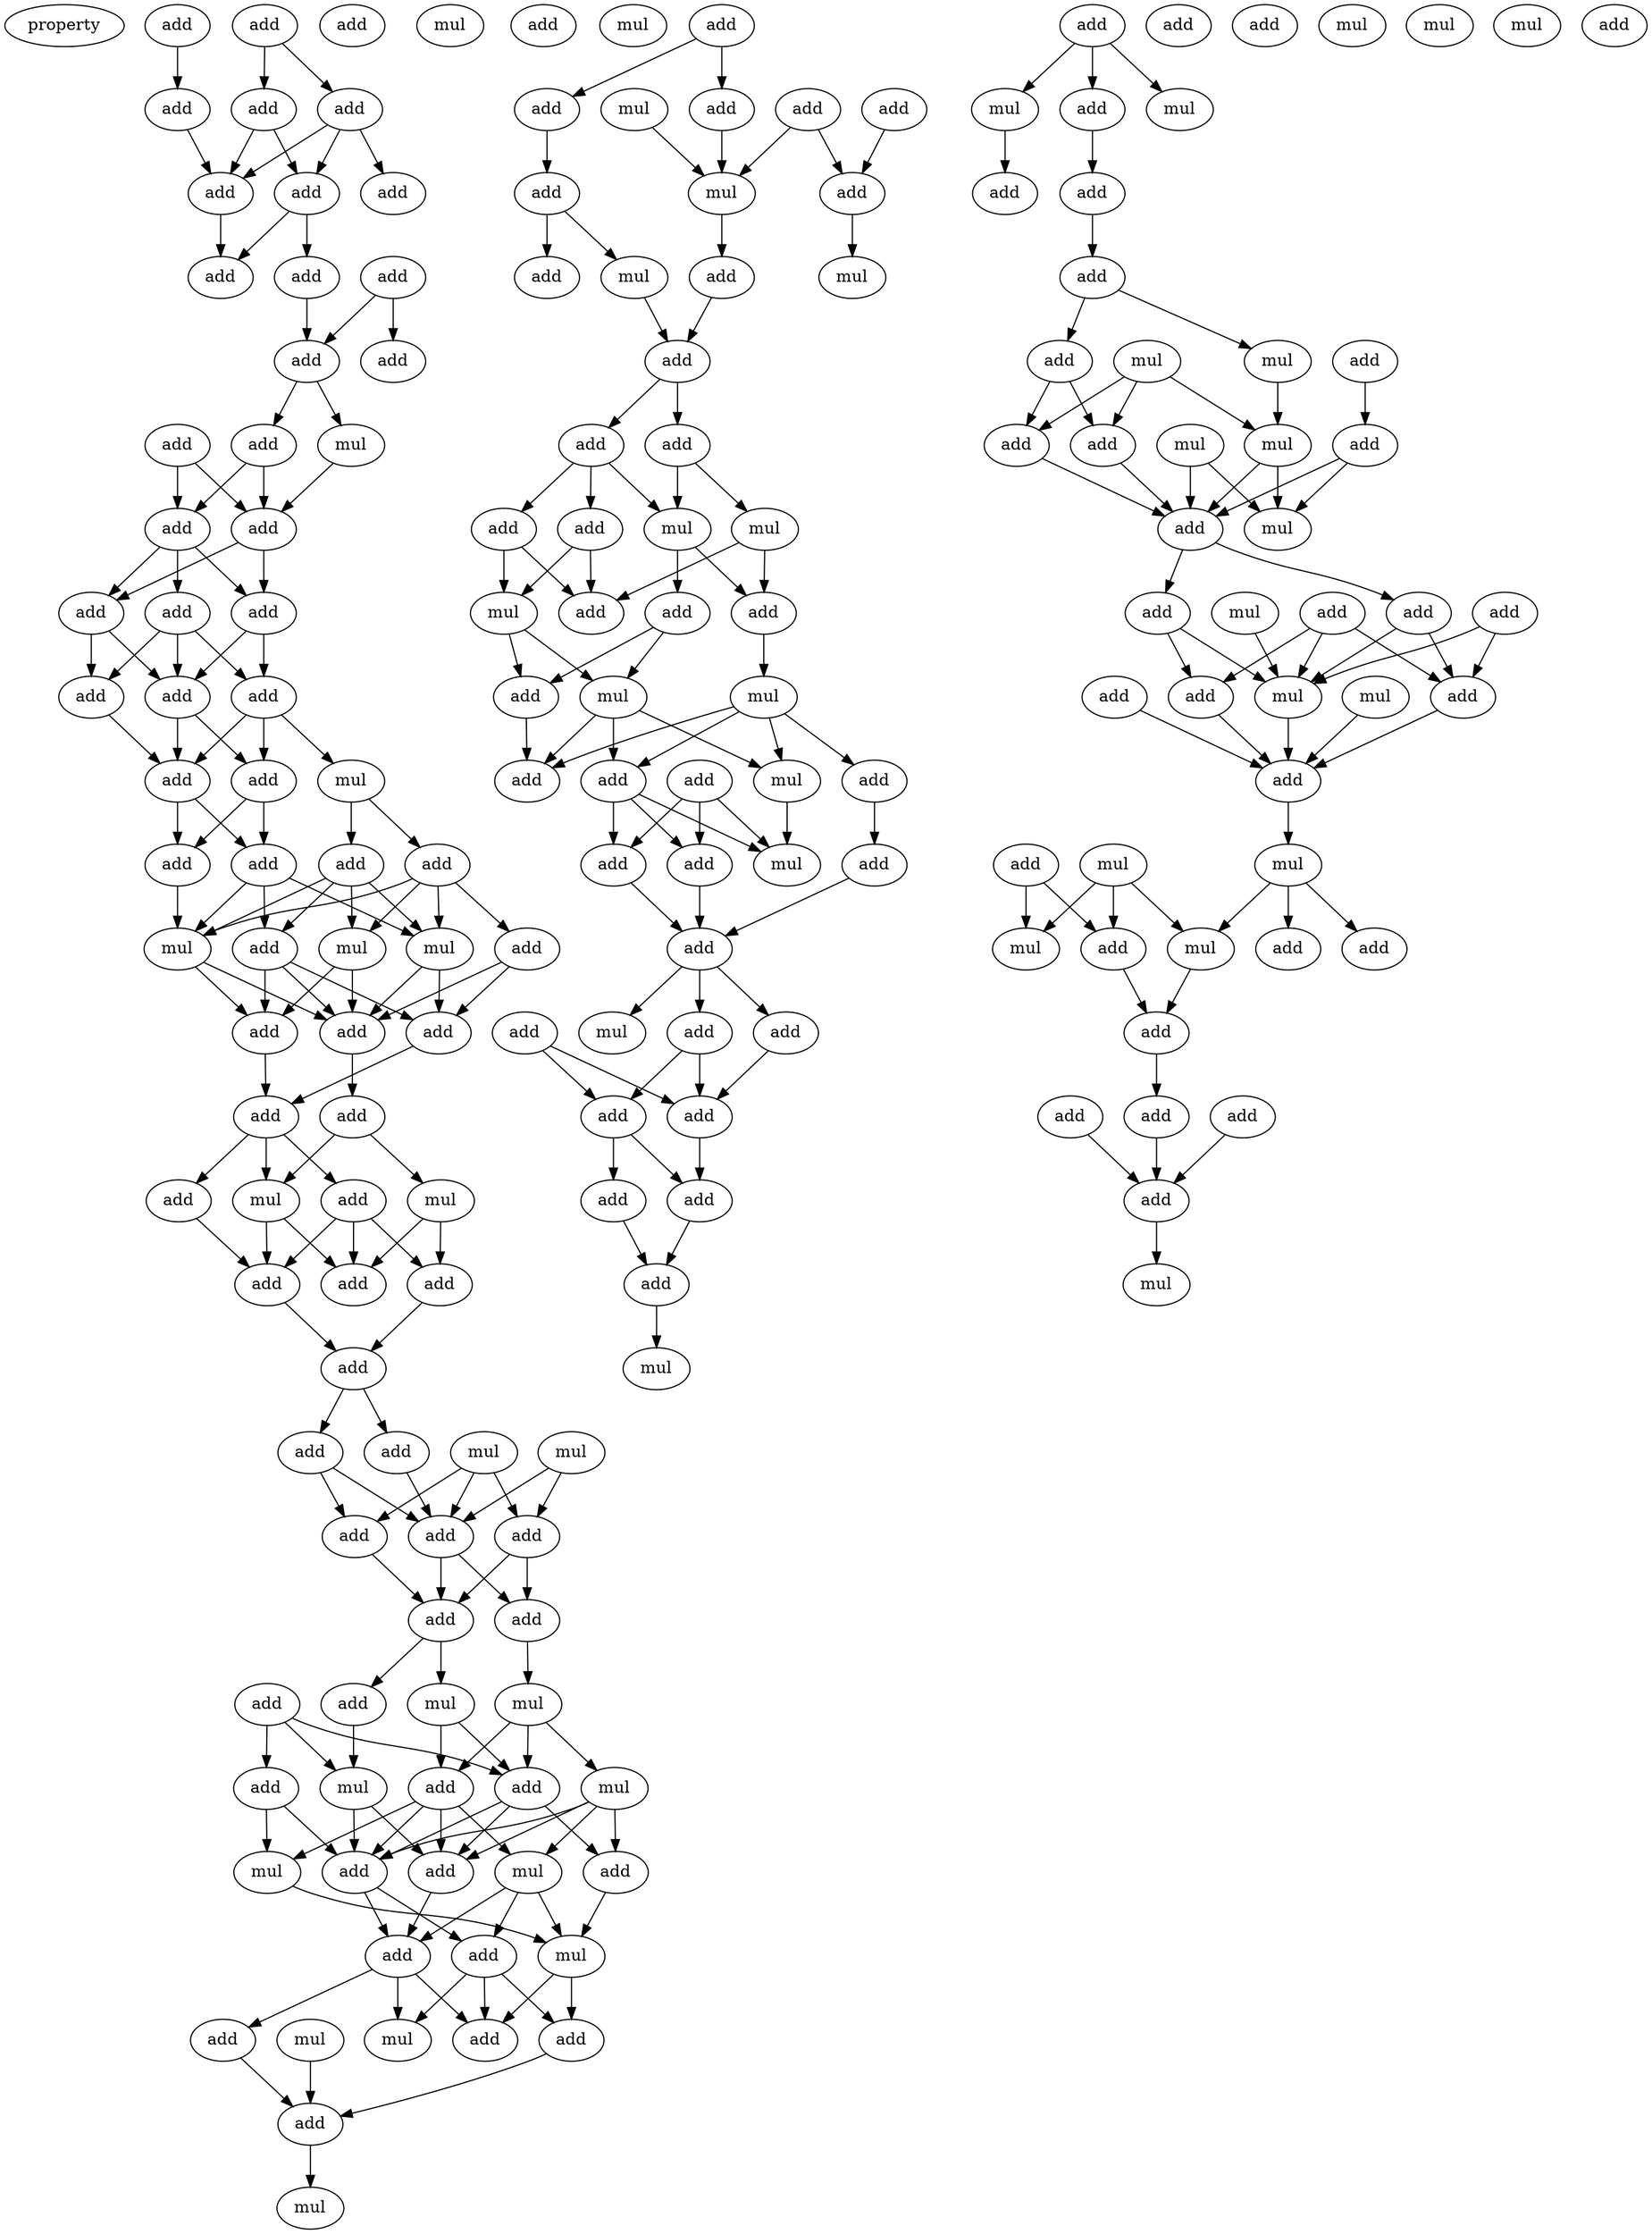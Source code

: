 digraph {
    node [fontcolor=black]
    property [mul=2,lf=1.8]
    0 [ label = add ];
    1 [ label = add ];
    2 [ label = add ];
    3 [ label = add ];
    4 [ label = add ];
    5 [ label = add ];
    6 [ label = add ];
    7 [ label = add ];
    8 [ label = add ];
    9 [ label = add ];
    10 [ label = add ];
    11 [ label = add ];
    12 [ label = add ];
    13 [ label = add ];
    14 [ label = add ];
    15 [ label = add ];
    16 [ label = mul ];
    17 [ label = add ];
    18 [ label = mul ];
    19 [ label = add ];
    20 [ label = add ];
    21 [ label = add ];
    22 [ label = add ];
    23 [ label = add ];
    24 [ label = add ];
    25 [ label = add ];
    26 [ label = add ];
    27 [ label = mul ];
    28 [ label = add ];
    29 [ label = add ];
    30 [ label = add ];
    31 [ label = add ];
    32 [ label = add ];
    33 [ label = mul ];
    34 [ label = add ];
    35 [ label = mul ];
    36 [ label = add ];
    37 [ label = mul ];
    38 [ label = add ];
    39 [ label = add ];
    40 [ label = add ];
    41 [ label = add ];
    42 [ label = add ];
    43 [ label = mul ];
    44 [ label = add ];
    45 [ label = mul ];
    46 [ label = add ];
    47 [ label = add ];
    48 [ label = add ];
    49 [ label = mul ];
    50 [ label = add ];
    51 [ label = add ];
    52 [ label = add ];
    53 [ label = add ];
    54 [ label = mul ];
    55 [ label = add ];
    56 [ label = mul ];
    57 [ label = add ];
    58 [ label = add ];
    59 [ label = add ];
    60 [ label = add ];
    61 [ label = add ];
    62 [ label = add ];
    63 [ label = add ];
    64 [ label = mul ];
    65 [ label = mul ];
    66 [ label = mul ];
    67 [ label = add ];
    68 [ label = add ];
    69 [ label = add ];
    70 [ label = mul ];
    71 [ label = add ];
    72 [ label = add ];
    73 [ label = add ];
    74 [ label = mul ];
    75 [ label = mul ];
    76 [ label = add ];
    77 [ label = add ];
    78 [ label = mul ];
    79 [ label = add ];
    80 [ label = mul ];
    81 [ label = mul ];
    82 [ label = add ];
    83 [ label = add ];
    84 [ label = add ];
    85 [ label = mul ];
    86 [ label = add ];
    87 [ label = mul ];
    88 [ label = add ];
    89 [ label = add ];
    90 [ label = add ];
    91 [ label = add ];
    92 [ label = add ];
    93 [ label = mul ];
    94 [ label = add ];
    95 [ label = mul ];
    96 [ label = add ];
    97 [ label = add ];
    98 [ label = mul ];
    99 [ label = add ];
    100 [ label = add ];
    101 [ label = add ];
    102 [ label = mul ];
    103 [ label = mul ];
    104 [ label = add ];
    105 [ label = add ];
    106 [ label = add ];
    107 [ label = add ];
    108 [ label = add ];
    109 [ label = mul ];
    110 [ label = mul ];
    111 [ label = mul ];
    112 [ label = add ];
    113 [ label = add ];
    114 [ label = add ];
    115 [ label = add ];
    116 [ label = mul ];
    117 [ label = add ];
    118 [ label = add ];
    119 [ label = mul ];
    120 [ label = add ];
    121 [ label = add ];
    122 [ label = add ];
    123 [ label = add ];
    124 [ label = add ];
    125 [ label = mul ];
    126 [ label = add ];
    127 [ label = add ];
    128 [ label = add ];
    129 [ label = add ];
    130 [ label = add ];
    131 [ label = add ];
    132 [ label = add ];
    133 [ label = add ];
    134 [ label = mul ];
    135 [ label = mul ];
    136 [ label = add ];
    137 [ label = mul ];
    138 [ label = add ];
    139 [ label = add ];
    140 [ label = add ];
    141 [ label = add ];
    142 [ label = add ];
    143 [ label = mul ];
    144 [ label = mul ];
    145 [ label = add ];
    146 [ label = mul ];
    147 [ label = add ];
    148 [ label = add ];
    149 [ label = mul ];
    150 [ label = mul ];
    151 [ label = add ];
    152 [ label = mul ];
    153 [ label = add ];
    154 [ label = add ];
    155 [ label = add ];
    156 [ label = add ];
    157 [ label = add ];
    158 [ label = add ];
    159 [ label = add ];
    160 [ label = mul ];
    161 [ label = mul ];
    162 [ label = add ];
    163 [ label = mul ];
    164 [ label = add ];
    165 [ label = add ];
    166 [ label = mul ];
    167 [ label = mul ];
    168 [ label = mul ];
    169 [ label = add ];
    170 [ label = add ];
    171 [ label = add ];
    172 [ label = add ];
    173 [ label = add ];
    174 [ label = add ];
    175 [ label = add ];
    176 [ label = add ];
    177 [ label = mul ];
    178 [ label = mul ];
    179 [ label = mul ];
    180 [ label = mul ];
    181 [ label = add ];
    0 -> 3 [ name = 0 ];
    0 -> 4 [ name = 1 ];
    1 -> 2 [ name = 2 ];
    2 -> 5 [ name = 3 ];
    3 -> 5 [ name = 4 ];
    3 -> 6 [ name = 5 ];
    3 -> 7 [ name = 6 ];
    4 -> 5 [ name = 7 ];
    4 -> 6 [ name = 8 ];
    5 -> 8 [ name = 9 ];
    6 -> 8 [ name = 10 ];
    6 -> 10 [ name = 11 ];
    9 -> 11 [ name = 12 ];
    9 -> 12 [ name = 13 ];
    10 -> 11 [ name = 14 ];
    11 -> 13 [ name = 15 ];
    11 -> 16 [ name = 16 ];
    13 -> 17 [ name = 17 ];
    13 -> 19 [ name = 18 ];
    14 -> 17 [ name = 19 ];
    14 -> 19 [ name = 20 ];
    16 -> 17 [ name = 21 ];
    17 -> 20 [ name = 22 ];
    17 -> 21 [ name = 23 ];
    19 -> 20 [ name = 24 ];
    19 -> 21 [ name = 25 ];
    19 -> 22 [ name = 26 ];
    20 -> 23 [ name = 27 ];
    20 -> 24 [ name = 28 ];
    21 -> 23 [ name = 29 ];
    21 -> 25 [ name = 30 ];
    22 -> 23 [ name = 31 ];
    22 -> 24 [ name = 32 ];
    22 -> 25 [ name = 33 ];
    23 -> 26 [ name = 34 ];
    23 -> 28 [ name = 35 ];
    24 -> 26 [ name = 36 ];
    25 -> 26 [ name = 37 ];
    25 -> 27 [ name = 38 ];
    25 -> 28 [ name = 39 ];
    26 -> 30 [ name = 40 ];
    26 -> 31 [ name = 41 ];
    27 -> 29 [ name = 42 ];
    27 -> 32 [ name = 43 ];
    28 -> 30 [ name = 44 ];
    28 -> 31 [ name = 45 ];
    29 -> 33 [ name = 46 ];
    29 -> 34 [ name = 47 ];
    29 -> 35 [ name = 48 ];
    29 -> 37 [ name = 49 ];
    30 -> 37 [ name = 50 ];
    31 -> 33 [ name = 51 ];
    31 -> 36 [ name = 52 ];
    31 -> 37 [ name = 53 ];
    32 -> 33 [ name = 54 ];
    32 -> 35 [ name = 55 ];
    32 -> 36 [ name = 56 ];
    32 -> 37 [ name = 57 ];
    33 -> 38 [ name = 58 ];
    33 -> 40 [ name = 59 ];
    34 -> 38 [ name = 60 ];
    34 -> 40 [ name = 61 ];
    35 -> 39 [ name = 62 ];
    35 -> 40 [ name = 63 ];
    36 -> 38 [ name = 64 ];
    36 -> 39 [ name = 65 ];
    36 -> 40 [ name = 66 ];
    37 -> 39 [ name = 67 ];
    37 -> 40 [ name = 68 ];
    38 -> 41 [ name = 69 ];
    39 -> 41 [ name = 70 ];
    40 -> 42 [ name = 71 ];
    41 -> 43 [ name = 72 ];
    41 -> 44 [ name = 73 ];
    41 -> 46 [ name = 74 ];
    42 -> 43 [ name = 75 ];
    42 -> 45 [ name = 76 ];
    43 -> 50 [ name = 77 ];
    43 -> 51 [ name = 78 ];
    44 -> 50 [ name = 79 ];
    45 -> 47 [ name = 80 ];
    45 -> 51 [ name = 81 ];
    46 -> 47 [ name = 82 ];
    46 -> 50 [ name = 83 ];
    46 -> 51 [ name = 84 ];
    47 -> 52 [ name = 85 ];
    50 -> 52 [ name = 86 ];
    52 -> 53 [ name = 87 ];
    52 -> 55 [ name = 88 ];
    53 -> 58 [ name = 89 ];
    53 -> 59 [ name = 90 ];
    54 -> 57 [ name = 91 ];
    54 -> 58 [ name = 92 ];
    55 -> 58 [ name = 93 ];
    56 -> 57 [ name = 94 ];
    56 -> 58 [ name = 95 ];
    56 -> 59 [ name = 96 ];
    57 -> 60 [ name = 97 ];
    57 -> 61 [ name = 98 ];
    58 -> 60 [ name = 99 ];
    58 -> 61 [ name = 100 ];
    59 -> 61 [ name = 101 ];
    60 -> 65 [ name = 102 ];
    61 -> 63 [ name = 103 ];
    61 -> 64 [ name = 104 ];
    62 -> 67 [ name = 105 ];
    62 -> 68 [ name = 106 ];
    62 -> 70 [ name = 107 ];
    63 -> 70 [ name = 108 ];
    64 -> 68 [ name = 109 ];
    64 -> 69 [ name = 110 ];
    65 -> 66 [ name = 111 ];
    65 -> 68 [ name = 112 ];
    65 -> 69 [ name = 113 ];
    66 -> 71 [ name = 114 ];
    66 -> 72 [ name = 115 ];
    66 -> 73 [ name = 116 ];
    66 -> 75 [ name = 117 ];
    67 -> 71 [ name = 118 ];
    67 -> 74 [ name = 119 ];
    68 -> 71 [ name = 120 ];
    68 -> 72 [ name = 121 ];
    68 -> 73 [ name = 122 ];
    69 -> 71 [ name = 123 ];
    69 -> 73 [ name = 124 ];
    69 -> 74 [ name = 125 ];
    69 -> 75 [ name = 126 ];
    70 -> 71 [ name = 127 ];
    70 -> 73 [ name = 128 ];
    71 -> 76 [ name = 129 ];
    71 -> 77 [ name = 130 ];
    72 -> 78 [ name = 131 ];
    73 -> 76 [ name = 132 ];
    74 -> 78 [ name = 133 ];
    75 -> 76 [ name = 134 ];
    75 -> 77 [ name = 135 ];
    75 -> 78 [ name = 136 ];
    76 -> 81 [ name = 137 ];
    76 -> 82 [ name = 138 ];
    76 -> 83 [ name = 139 ];
    77 -> 79 [ name = 140 ];
    77 -> 81 [ name = 141 ];
    77 -> 83 [ name = 142 ];
    78 -> 79 [ name = 143 ];
    78 -> 83 [ name = 144 ];
    79 -> 84 [ name = 145 ];
    80 -> 84 [ name = 146 ];
    82 -> 84 [ name = 147 ];
    84 -> 85 [ name = 148 ];
    86 -> 89 [ name = 149 ];
    86 -> 91 [ name = 150 ];
    87 -> 93 [ name = 151 ];
    88 -> 92 [ name = 152 ];
    88 -> 93 [ name = 153 ];
    89 -> 93 [ name = 154 ];
    90 -> 92 [ name = 155 ];
    91 -> 94 [ name = 156 ];
    92 -> 95 [ name = 157 ];
    93 -> 96 [ name = 158 ];
    94 -> 97 [ name = 159 ];
    94 -> 98 [ name = 160 ];
    96 -> 99 [ name = 161 ];
    98 -> 99 [ name = 162 ];
    99 -> 100 [ name = 163 ];
    99 -> 101 [ name = 164 ];
    100 -> 103 [ name = 165 ];
    100 -> 104 [ name = 166 ];
    100 -> 105 [ name = 167 ];
    101 -> 102 [ name = 168 ];
    101 -> 103 [ name = 169 ];
    102 -> 106 [ name = 170 ];
    102 -> 107 [ name = 171 ];
    103 -> 107 [ name = 172 ];
    103 -> 108 [ name = 173 ];
    104 -> 106 [ name = 174 ];
    104 -> 109 [ name = 175 ];
    105 -> 106 [ name = 176 ];
    105 -> 109 [ name = 177 ];
    107 -> 111 [ name = 178 ];
    108 -> 110 [ name = 179 ];
    108 -> 112 [ name = 180 ];
    109 -> 110 [ name = 181 ];
    109 -> 112 [ name = 182 ];
    110 -> 114 [ name = 183 ];
    110 -> 115 [ name = 184 ];
    110 -> 116 [ name = 185 ];
    111 -> 113 [ name = 186 ];
    111 -> 114 [ name = 187 ];
    111 -> 115 [ name = 188 ];
    111 -> 116 [ name = 189 ];
    112 -> 115 [ name = 190 ];
    113 -> 121 [ name = 191 ];
    114 -> 118 [ name = 192 ];
    114 -> 119 [ name = 193 ];
    114 -> 120 [ name = 194 ];
    116 -> 119 [ name = 195 ];
    117 -> 118 [ name = 196 ];
    117 -> 119 [ name = 197 ];
    117 -> 120 [ name = 198 ];
    118 -> 122 [ name = 199 ];
    120 -> 122 [ name = 200 ];
    121 -> 122 [ name = 201 ];
    122 -> 124 [ name = 202 ];
    122 -> 125 [ name = 203 ];
    122 -> 126 [ name = 204 ];
    123 -> 127 [ name = 205 ];
    123 -> 128 [ name = 206 ];
    124 -> 127 [ name = 207 ];
    126 -> 127 [ name = 208 ];
    126 -> 128 [ name = 209 ];
    127 -> 129 [ name = 210 ];
    128 -> 129 [ name = 211 ];
    128 -> 130 [ name = 212 ];
    129 -> 131 [ name = 213 ];
    130 -> 131 [ name = 214 ];
    131 -> 135 [ name = 215 ];
    132 -> 134 [ name = 216 ];
    132 -> 136 [ name = 217 ];
    132 -> 137 [ name = 218 ];
    134 -> 138 [ name = 219 ];
    136 -> 139 [ name = 220 ];
    139 -> 140 [ name = 221 ];
    140 -> 142 [ name = 222 ];
    140 -> 144 [ name = 223 ];
    141 -> 147 [ name = 224 ];
    142 -> 145 [ name = 225 ];
    142 -> 148 [ name = 226 ];
    143 -> 145 [ name = 227 ];
    143 -> 148 [ name = 228 ];
    143 -> 149 [ name = 229 ];
    144 -> 149 [ name = 230 ];
    145 -> 151 [ name = 231 ];
    146 -> 150 [ name = 232 ];
    146 -> 151 [ name = 233 ];
    147 -> 150 [ name = 234 ];
    147 -> 151 [ name = 235 ];
    148 -> 151 [ name = 236 ];
    149 -> 150 [ name = 237 ];
    149 -> 151 [ name = 238 ];
    151 -> 153 [ name = 239 ];
    151 -> 156 [ name = 240 ];
    152 -> 161 [ name = 241 ];
    153 -> 158 [ name = 242 ];
    153 -> 161 [ name = 243 ];
    154 -> 158 [ name = 244 ];
    154 -> 161 [ name = 245 ];
    155 -> 158 [ name = 246 ];
    155 -> 159 [ name = 247 ];
    155 -> 161 [ name = 248 ];
    156 -> 159 [ name = 249 ];
    156 -> 161 [ name = 250 ];
    157 -> 162 [ name = 251 ];
    158 -> 162 [ name = 252 ];
    159 -> 162 [ name = 253 ];
    160 -> 162 [ name = 254 ];
    161 -> 162 [ name = 255 ];
    162 -> 166 [ name = 256 ];
    163 -> 167 [ name = 257 ];
    163 -> 168 [ name = 258 ];
    163 -> 170 [ name = 259 ];
    165 -> 167 [ name = 260 ];
    165 -> 170 [ name = 261 ];
    166 -> 168 [ name = 262 ];
    166 -> 169 [ name = 263 ];
    166 -> 171 [ name = 264 ];
    168 -> 172 [ name = 265 ];
    170 -> 172 [ name = 266 ];
    172 -> 174 [ name = 267 ];
    173 -> 176 [ name = 268 ];
    174 -> 176 [ name = 269 ];
    175 -> 176 [ name = 270 ];
    176 -> 177 [ name = 271 ];
}
